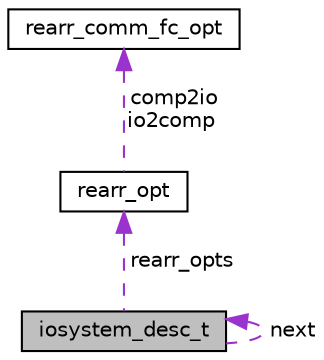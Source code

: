 digraph "iosystem_desc_t"
{
 // LATEX_PDF_SIZE
  edge [fontname="Helvetica",fontsize="10",labelfontname="Helvetica",labelfontsize="10"];
  node [fontname="Helvetica",fontsize="10",shape=record];
  Node1 [label="iosystem_desc_t",height=0.2,width=0.4,color="black", fillcolor="grey75", style="filled", fontcolor="black",tooltip="IO system descriptor structure."];
  Node2 -> Node1 [dir="back",color="darkorchid3",fontsize="10",style="dashed",label=" rearr_opts" ,fontname="Helvetica"];
  Node2 [label="rearr_opt",height=0.2,width=0.4,color="black", fillcolor="white", style="filled",URL="$structrearr__opt.html",tooltip="Rearranger options."];
  Node3 -> Node2 [dir="back",color="darkorchid3",fontsize="10",style="dashed",label=" comp2io\nio2comp" ,fontname="Helvetica"];
  Node3 [label="rearr_comm_fc_opt",height=0.2,width=0.4,color="black", fillcolor="white", style="filled",URL="$structrearr__comm__fc__opt.html",tooltip="Rearranger comm flow control options."];
  Node1 -> Node1 [dir="back",color="darkorchid3",fontsize="10",style="dashed",label=" next" ,fontname="Helvetica"];
}

